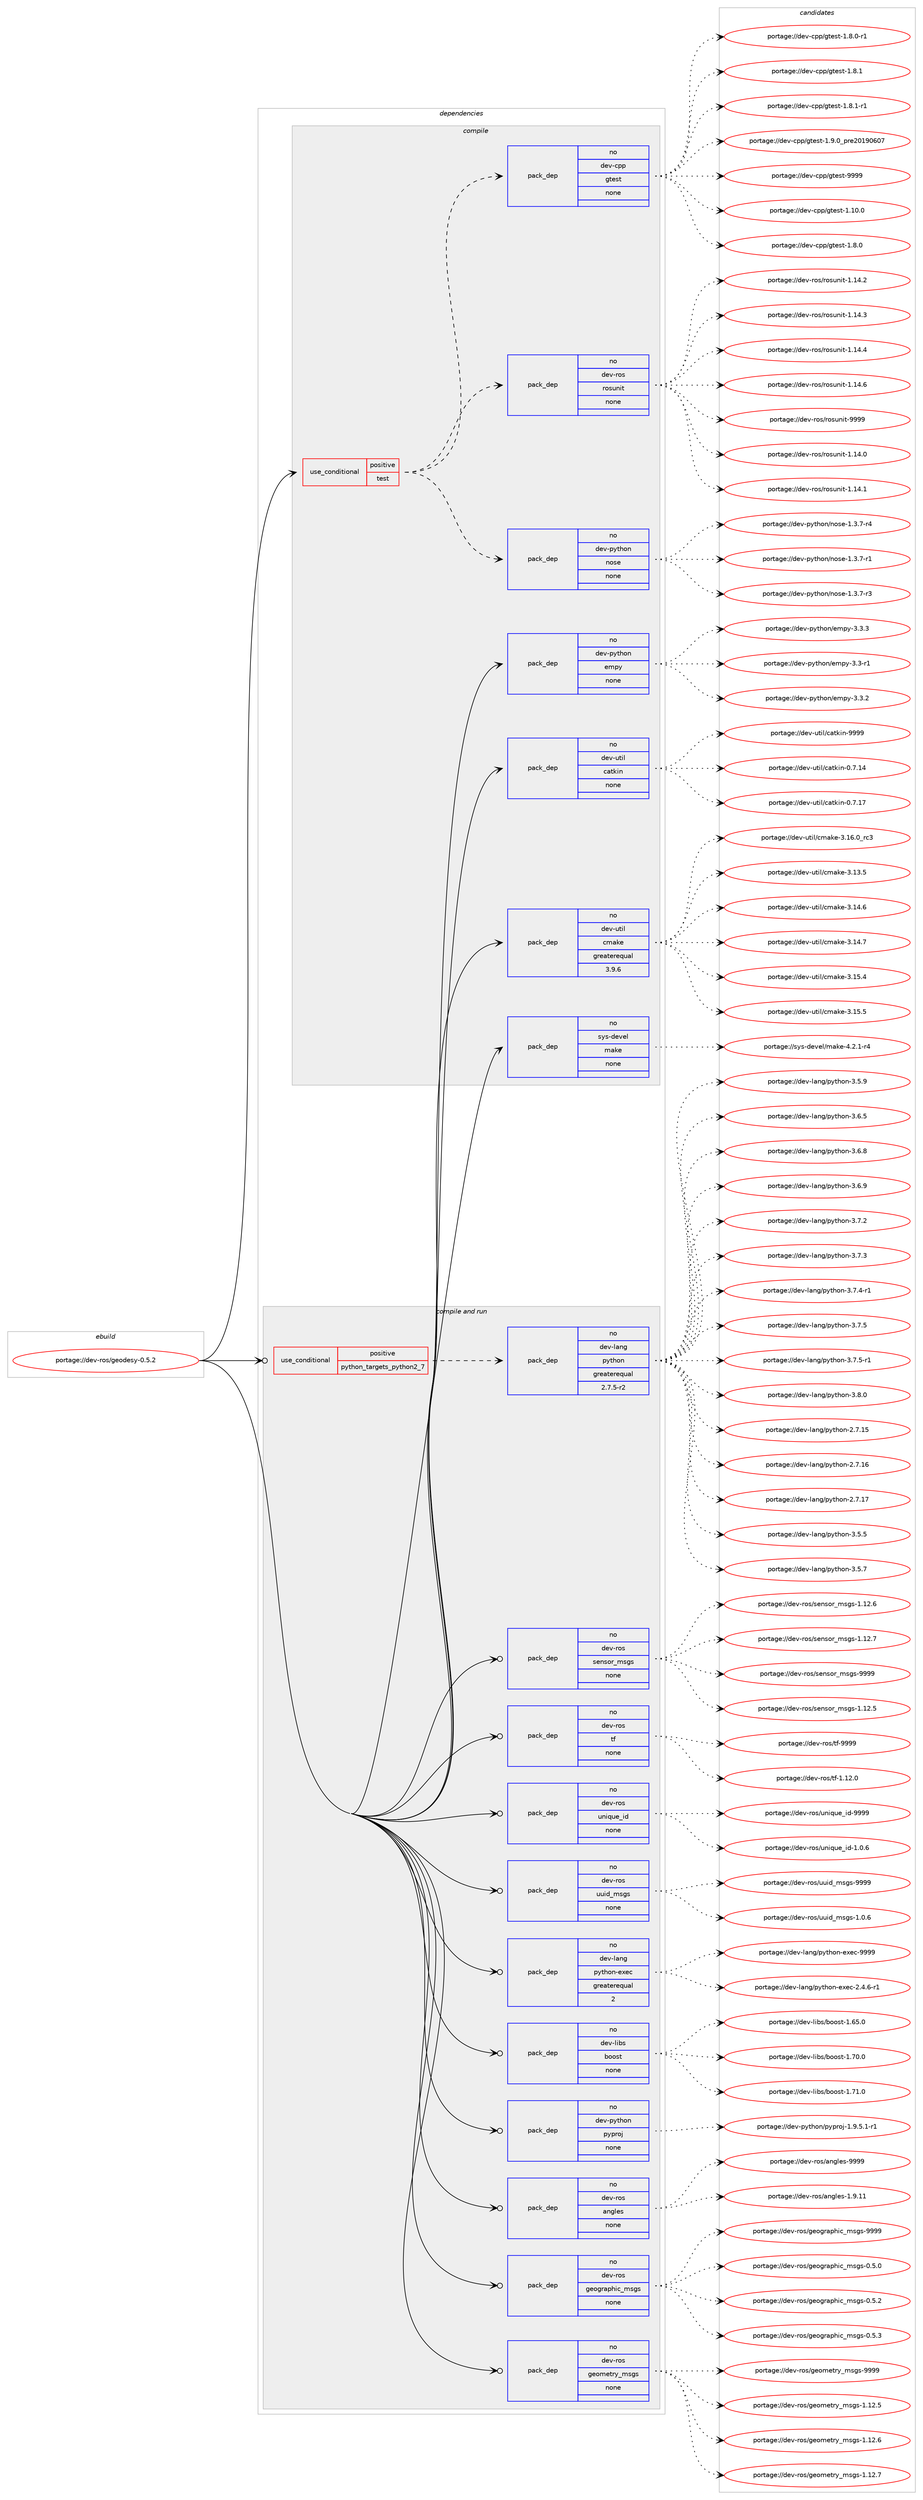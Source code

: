 digraph prolog {

# *************
# Graph options
# *************

newrank=true;
concentrate=true;
compound=true;
graph [rankdir=LR,fontname=Helvetica,fontsize=10,ranksep=1.5];#, ranksep=2.5, nodesep=0.2];
edge  [arrowhead=vee];
node  [fontname=Helvetica,fontsize=10];

# **********
# The ebuild
# **********

subgraph cluster_leftcol {
color=gray;
rank=same;
label=<<i>ebuild</i>>;
id [label="portage://dev-ros/geodesy-0.5.2", color=red, width=4, href="../dev-ros/geodesy-0.5.2.svg"];
}

# ****************
# The dependencies
# ****************

subgraph cluster_midcol {
color=gray;
label=<<i>dependencies</i>>;
subgraph cluster_compile {
fillcolor="#eeeeee";
style=filled;
label=<<i>compile</i>>;
subgraph cond42664 {
dependency187932 [label=<<TABLE BORDER="0" CELLBORDER="1" CELLSPACING="0" CELLPADDING="4"><TR><TD ROWSPAN="3" CELLPADDING="10">use_conditional</TD></TR><TR><TD>positive</TD></TR><TR><TD>test</TD></TR></TABLE>>, shape=none, color=red];
subgraph pack141840 {
dependency187933 [label=<<TABLE BORDER="0" CELLBORDER="1" CELLSPACING="0" CELLPADDING="4" WIDTH="220"><TR><TD ROWSPAN="6" CELLPADDING="30">pack_dep</TD></TR><TR><TD WIDTH="110">no</TD></TR><TR><TD>dev-ros</TD></TR><TR><TD>rosunit</TD></TR><TR><TD>none</TD></TR><TR><TD></TD></TR></TABLE>>, shape=none, color=blue];
}
dependency187932:e -> dependency187933:w [weight=20,style="dashed",arrowhead="vee"];
subgraph pack141841 {
dependency187934 [label=<<TABLE BORDER="0" CELLBORDER="1" CELLSPACING="0" CELLPADDING="4" WIDTH="220"><TR><TD ROWSPAN="6" CELLPADDING="30">pack_dep</TD></TR><TR><TD WIDTH="110">no</TD></TR><TR><TD>dev-cpp</TD></TR><TR><TD>gtest</TD></TR><TR><TD>none</TD></TR><TR><TD></TD></TR></TABLE>>, shape=none, color=blue];
}
dependency187932:e -> dependency187934:w [weight=20,style="dashed",arrowhead="vee"];
subgraph pack141842 {
dependency187935 [label=<<TABLE BORDER="0" CELLBORDER="1" CELLSPACING="0" CELLPADDING="4" WIDTH="220"><TR><TD ROWSPAN="6" CELLPADDING="30">pack_dep</TD></TR><TR><TD WIDTH="110">no</TD></TR><TR><TD>dev-python</TD></TR><TR><TD>nose</TD></TR><TR><TD>none</TD></TR><TR><TD></TD></TR></TABLE>>, shape=none, color=blue];
}
dependency187932:e -> dependency187935:w [weight=20,style="dashed",arrowhead="vee"];
}
id:e -> dependency187932:w [weight=20,style="solid",arrowhead="vee"];
subgraph pack141843 {
dependency187936 [label=<<TABLE BORDER="0" CELLBORDER="1" CELLSPACING="0" CELLPADDING="4" WIDTH="220"><TR><TD ROWSPAN="6" CELLPADDING="30">pack_dep</TD></TR><TR><TD WIDTH="110">no</TD></TR><TR><TD>dev-python</TD></TR><TR><TD>empy</TD></TR><TR><TD>none</TD></TR><TR><TD></TD></TR></TABLE>>, shape=none, color=blue];
}
id:e -> dependency187936:w [weight=20,style="solid",arrowhead="vee"];
subgraph pack141844 {
dependency187937 [label=<<TABLE BORDER="0" CELLBORDER="1" CELLSPACING="0" CELLPADDING="4" WIDTH="220"><TR><TD ROWSPAN="6" CELLPADDING="30">pack_dep</TD></TR><TR><TD WIDTH="110">no</TD></TR><TR><TD>dev-util</TD></TR><TR><TD>catkin</TD></TR><TR><TD>none</TD></TR><TR><TD></TD></TR></TABLE>>, shape=none, color=blue];
}
id:e -> dependency187937:w [weight=20,style="solid",arrowhead="vee"];
subgraph pack141845 {
dependency187938 [label=<<TABLE BORDER="0" CELLBORDER="1" CELLSPACING="0" CELLPADDING="4" WIDTH="220"><TR><TD ROWSPAN="6" CELLPADDING="30">pack_dep</TD></TR><TR><TD WIDTH="110">no</TD></TR><TR><TD>dev-util</TD></TR><TR><TD>cmake</TD></TR><TR><TD>greaterequal</TD></TR><TR><TD>3.9.6</TD></TR></TABLE>>, shape=none, color=blue];
}
id:e -> dependency187938:w [weight=20,style="solid",arrowhead="vee"];
subgraph pack141846 {
dependency187939 [label=<<TABLE BORDER="0" CELLBORDER="1" CELLSPACING="0" CELLPADDING="4" WIDTH="220"><TR><TD ROWSPAN="6" CELLPADDING="30">pack_dep</TD></TR><TR><TD WIDTH="110">no</TD></TR><TR><TD>sys-devel</TD></TR><TR><TD>make</TD></TR><TR><TD>none</TD></TR><TR><TD></TD></TR></TABLE>>, shape=none, color=blue];
}
id:e -> dependency187939:w [weight=20,style="solid",arrowhead="vee"];
}
subgraph cluster_compileandrun {
fillcolor="#eeeeee";
style=filled;
label=<<i>compile and run</i>>;
subgraph cond42665 {
dependency187940 [label=<<TABLE BORDER="0" CELLBORDER="1" CELLSPACING="0" CELLPADDING="4"><TR><TD ROWSPAN="3" CELLPADDING="10">use_conditional</TD></TR><TR><TD>positive</TD></TR><TR><TD>python_targets_python2_7</TD></TR></TABLE>>, shape=none, color=red];
subgraph pack141847 {
dependency187941 [label=<<TABLE BORDER="0" CELLBORDER="1" CELLSPACING="0" CELLPADDING="4" WIDTH="220"><TR><TD ROWSPAN="6" CELLPADDING="30">pack_dep</TD></TR><TR><TD WIDTH="110">no</TD></TR><TR><TD>dev-lang</TD></TR><TR><TD>python</TD></TR><TR><TD>greaterequal</TD></TR><TR><TD>2.7.5-r2</TD></TR></TABLE>>, shape=none, color=blue];
}
dependency187940:e -> dependency187941:w [weight=20,style="dashed",arrowhead="vee"];
}
id:e -> dependency187940:w [weight=20,style="solid",arrowhead="odotvee"];
subgraph pack141848 {
dependency187942 [label=<<TABLE BORDER="0" CELLBORDER="1" CELLSPACING="0" CELLPADDING="4" WIDTH="220"><TR><TD ROWSPAN="6" CELLPADDING="30">pack_dep</TD></TR><TR><TD WIDTH="110">no</TD></TR><TR><TD>dev-lang</TD></TR><TR><TD>python-exec</TD></TR><TR><TD>greaterequal</TD></TR><TR><TD>2</TD></TR></TABLE>>, shape=none, color=blue];
}
id:e -> dependency187942:w [weight=20,style="solid",arrowhead="odotvee"];
subgraph pack141849 {
dependency187943 [label=<<TABLE BORDER="0" CELLBORDER="1" CELLSPACING="0" CELLPADDING="4" WIDTH="220"><TR><TD ROWSPAN="6" CELLPADDING="30">pack_dep</TD></TR><TR><TD WIDTH="110">no</TD></TR><TR><TD>dev-libs</TD></TR><TR><TD>boost</TD></TR><TR><TD>none</TD></TR><TR><TD></TD></TR></TABLE>>, shape=none, color=blue];
}
id:e -> dependency187943:w [weight=20,style="solid",arrowhead="odotvee"];
subgraph pack141850 {
dependency187944 [label=<<TABLE BORDER="0" CELLBORDER="1" CELLSPACING="0" CELLPADDING="4" WIDTH="220"><TR><TD ROWSPAN="6" CELLPADDING="30">pack_dep</TD></TR><TR><TD WIDTH="110">no</TD></TR><TR><TD>dev-python</TD></TR><TR><TD>pyproj</TD></TR><TR><TD>none</TD></TR><TR><TD></TD></TR></TABLE>>, shape=none, color=blue];
}
id:e -> dependency187944:w [weight=20,style="solid",arrowhead="odotvee"];
subgraph pack141851 {
dependency187945 [label=<<TABLE BORDER="0" CELLBORDER="1" CELLSPACING="0" CELLPADDING="4" WIDTH="220"><TR><TD ROWSPAN="6" CELLPADDING="30">pack_dep</TD></TR><TR><TD WIDTH="110">no</TD></TR><TR><TD>dev-ros</TD></TR><TR><TD>angles</TD></TR><TR><TD>none</TD></TR><TR><TD></TD></TR></TABLE>>, shape=none, color=blue];
}
id:e -> dependency187945:w [weight=20,style="solid",arrowhead="odotvee"];
subgraph pack141852 {
dependency187946 [label=<<TABLE BORDER="0" CELLBORDER="1" CELLSPACING="0" CELLPADDING="4" WIDTH="220"><TR><TD ROWSPAN="6" CELLPADDING="30">pack_dep</TD></TR><TR><TD WIDTH="110">no</TD></TR><TR><TD>dev-ros</TD></TR><TR><TD>geographic_msgs</TD></TR><TR><TD>none</TD></TR><TR><TD></TD></TR></TABLE>>, shape=none, color=blue];
}
id:e -> dependency187946:w [weight=20,style="solid",arrowhead="odotvee"];
subgraph pack141853 {
dependency187947 [label=<<TABLE BORDER="0" CELLBORDER="1" CELLSPACING="0" CELLPADDING="4" WIDTH="220"><TR><TD ROWSPAN="6" CELLPADDING="30">pack_dep</TD></TR><TR><TD WIDTH="110">no</TD></TR><TR><TD>dev-ros</TD></TR><TR><TD>geometry_msgs</TD></TR><TR><TD>none</TD></TR><TR><TD></TD></TR></TABLE>>, shape=none, color=blue];
}
id:e -> dependency187947:w [weight=20,style="solid",arrowhead="odotvee"];
subgraph pack141854 {
dependency187948 [label=<<TABLE BORDER="0" CELLBORDER="1" CELLSPACING="0" CELLPADDING="4" WIDTH="220"><TR><TD ROWSPAN="6" CELLPADDING="30">pack_dep</TD></TR><TR><TD WIDTH="110">no</TD></TR><TR><TD>dev-ros</TD></TR><TR><TD>sensor_msgs</TD></TR><TR><TD>none</TD></TR><TR><TD></TD></TR></TABLE>>, shape=none, color=blue];
}
id:e -> dependency187948:w [weight=20,style="solid",arrowhead="odotvee"];
subgraph pack141855 {
dependency187949 [label=<<TABLE BORDER="0" CELLBORDER="1" CELLSPACING="0" CELLPADDING="4" WIDTH="220"><TR><TD ROWSPAN="6" CELLPADDING="30">pack_dep</TD></TR><TR><TD WIDTH="110">no</TD></TR><TR><TD>dev-ros</TD></TR><TR><TD>tf</TD></TR><TR><TD>none</TD></TR><TR><TD></TD></TR></TABLE>>, shape=none, color=blue];
}
id:e -> dependency187949:w [weight=20,style="solid",arrowhead="odotvee"];
subgraph pack141856 {
dependency187950 [label=<<TABLE BORDER="0" CELLBORDER="1" CELLSPACING="0" CELLPADDING="4" WIDTH="220"><TR><TD ROWSPAN="6" CELLPADDING="30">pack_dep</TD></TR><TR><TD WIDTH="110">no</TD></TR><TR><TD>dev-ros</TD></TR><TR><TD>unique_id</TD></TR><TR><TD>none</TD></TR><TR><TD></TD></TR></TABLE>>, shape=none, color=blue];
}
id:e -> dependency187950:w [weight=20,style="solid",arrowhead="odotvee"];
subgraph pack141857 {
dependency187951 [label=<<TABLE BORDER="0" CELLBORDER="1" CELLSPACING="0" CELLPADDING="4" WIDTH="220"><TR><TD ROWSPAN="6" CELLPADDING="30">pack_dep</TD></TR><TR><TD WIDTH="110">no</TD></TR><TR><TD>dev-ros</TD></TR><TR><TD>uuid_msgs</TD></TR><TR><TD>none</TD></TR><TR><TD></TD></TR></TABLE>>, shape=none, color=blue];
}
id:e -> dependency187951:w [weight=20,style="solid",arrowhead="odotvee"];
}
subgraph cluster_run {
fillcolor="#eeeeee";
style=filled;
label=<<i>run</i>>;
}
}

# **************
# The candidates
# **************

subgraph cluster_choices {
rank=same;
color=gray;
label=<<i>candidates</i>>;

subgraph choice141840 {
color=black;
nodesep=1;
choiceportage100101118451141111154711411111511711010511645494649524648 [label="portage://dev-ros/rosunit-1.14.0", color=red, width=4,href="../dev-ros/rosunit-1.14.0.svg"];
choiceportage100101118451141111154711411111511711010511645494649524649 [label="portage://dev-ros/rosunit-1.14.1", color=red, width=4,href="../dev-ros/rosunit-1.14.1.svg"];
choiceportage100101118451141111154711411111511711010511645494649524650 [label="portage://dev-ros/rosunit-1.14.2", color=red, width=4,href="../dev-ros/rosunit-1.14.2.svg"];
choiceportage100101118451141111154711411111511711010511645494649524651 [label="portage://dev-ros/rosunit-1.14.3", color=red, width=4,href="../dev-ros/rosunit-1.14.3.svg"];
choiceportage100101118451141111154711411111511711010511645494649524652 [label="portage://dev-ros/rosunit-1.14.4", color=red, width=4,href="../dev-ros/rosunit-1.14.4.svg"];
choiceportage100101118451141111154711411111511711010511645494649524654 [label="portage://dev-ros/rosunit-1.14.6", color=red, width=4,href="../dev-ros/rosunit-1.14.6.svg"];
choiceportage10010111845114111115471141111151171101051164557575757 [label="portage://dev-ros/rosunit-9999", color=red, width=4,href="../dev-ros/rosunit-9999.svg"];
dependency187933:e -> choiceportage100101118451141111154711411111511711010511645494649524648:w [style=dotted,weight="100"];
dependency187933:e -> choiceportage100101118451141111154711411111511711010511645494649524649:w [style=dotted,weight="100"];
dependency187933:e -> choiceportage100101118451141111154711411111511711010511645494649524650:w [style=dotted,weight="100"];
dependency187933:e -> choiceportage100101118451141111154711411111511711010511645494649524651:w [style=dotted,weight="100"];
dependency187933:e -> choiceportage100101118451141111154711411111511711010511645494649524652:w [style=dotted,weight="100"];
dependency187933:e -> choiceportage100101118451141111154711411111511711010511645494649524654:w [style=dotted,weight="100"];
dependency187933:e -> choiceportage10010111845114111115471141111151171101051164557575757:w [style=dotted,weight="100"];
}
subgraph choice141841 {
color=black;
nodesep=1;
choiceportage10010111845991121124710311610111511645494649484648 [label="portage://dev-cpp/gtest-1.10.0", color=red, width=4,href="../dev-cpp/gtest-1.10.0.svg"];
choiceportage100101118459911211247103116101115116454946564648 [label="portage://dev-cpp/gtest-1.8.0", color=red, width=4,href="../dev-cpp/gtest-1.8.0.svg"];
choiceportage1001011184599112112471031161011151164549465646484511449 [label="portage://dev-cpp/gtest-1.8.0-r1", color=red, width=4,href="../dev-cpp/gtest-1.8.0-r1.svg"];
choiceportage100101118459911211247103116101115116454946564649 [label="portage://dev-cpp/gtest-1.8.1", color=red, width=4,href="../dev-cpp/gtest-1.8.1.svg"];
choiceportage1001011184599112112471031161011151164549465646494511449 [label="portage://dev-cpp/gtest-1.8.1-r1", color=red, width=4,href="../dev-cpp/gtest-1.8.1-r1.svg"];
choiceportage100101118459911211247103116101115116454946574648951121141015048495748544855 [label="portage://dev-cpp/gtest-1.9.0_pre20190607", color=red, width=4,href="../dev-cpp/gtest-1.9.0_pre20190607.svg"];
choiceportage1001011184599112112471031161011151164557575757 [label="portage://dev-cpp/gtest-9999", color=red, width=4,href="../dev-cpp/gtest-9999.svg"];
dependency187934:e -> choiceportage10010111845991121124710311610111511645494649484648:w [style=dotted,weight="100"];
dependency187934:e -> choiceportage100101118459911211247103116101115116454946564648:w [style=dotted,weight="100"];
dependency187934:e -> choiceportage1001011184599112112471031161011151164549465646484511449:w [style=dotted,weight="100"];
dependency187934:e -> choiceportage100101118459911211247103116101115116454946564649:w [style=dotted,weight="100"];
dependency187934:e -> choiceportage1001011184599112112471031161011151164549465646494511449:w [style=dotted,weight="100"];
dependency187934:e -> choiceportage100101118459911211247103116101115116454946574648951121141015048495748544855:w [style=dotted,weight="100"];
dependency187934:e -> choiceportage1001011184599112112471031161011151164557575757:w [style=dotted,weight="100"];
}
subgraph choice141842 {
color=black;
nodesep=1;
choiceportage10010111845112121116104111110471101111151014549465146554511449 [label="portage://dev-python/nose-1.3.7-r1", color=red, width=4,href="../dev-python/nose-1.3.7-r1.svg"];
choiceportage10010111845112121116104111110471101111151014549465146554511451 [label="portage://dev-python/nose-1.3.7-r3", color=red, width=4,href="../dev-python/nose-1.3.7-r3.svg"];
choiceportage10010111845112121116104111110471101111151014549465146554511452 [label="portage://dev-python/nose-1.3.7-r4", color=red, width=4,href="../dev-python/nose-1.3.7-r4.svg"];
dependency187935:e -> choiceportage10010111845112121116104111110471101111151014549465146554511449:w [style=dotted,weight="100"];
dependency187935:e -> choiceportage10010111845112121116104111110471101111151014549465146554511451:w [style=dotted,weight="100"];
dependency187935:e -> choiceportage10010111845112121116104111110471101111151014549465146554511452:w [style=dotted,weight="100"];
}
subgraph choice141843 {
color=black;
nodesep=1;
choiceportage1001011184511212111610411111047101109112121455146514511449 [label="portage://dev-python/empy-3.3-r1", color=red, width=4,href="../dev-python/empy-3.3-r1.svg"];
choiceportage1001011184511212111610411111047101109112121455146514650 [label="portage://dev-python/empy-3.3.2", color=red, width=4,href="../dev-python/empy-3.3.2.svg"];
choiceportage1001011184511212111610411111047101109112121455146514651 [label="portage://dev-python/empy-3.3.3", color=red, width=4,href="../dev-python/empy-3.3.3.svg"];
dependency187936:e -> choiceportage1001011184511212111610411111047101109112121455146514511449:w [style=dotted,weight="100"];
dependency187936:e -> choiceportage1001011184511212111610411111047101109112121455146514650:w [style=dotted,weight="100"];
dependency187936:e -> choiceportage1001011184511212111610411111047101109112121455146514651:w [style=dotted,weight="100"];
}
subgraph choice141844 {
color=black;
nodesep=1;
choiceportage1001011184511711610510847999711610710511045484655464952 [label="portage://dev-util/catkin-0.7.14", color=red, width=4,href="../dev-util/catkin-0.7.14.svg"];
choiceportage1001011184511711610510847999711610710511045484655464955 [label="portage://dev-util/catkin-0.7.17", color=red, width=4,href="../dev-util/catkin-0.7.17.svg"];
choiceportage100101118451171161051084799971161071051104557575757 [label="portage://dev-util/catkin-9999", color=red, width=4,href="../dev-util/catkin-9999.svg"];
dependency187937:e -> choiceportage1001011184511711610510847999711610710511045484655464952:w [style=dotted,weight="100"];
dependency187937:e -> choiceportage1001011184511711610510847999711610710511045484655464955:w [style=dotted,weight="100"];
dependency187937:e -> choiceportage100101118451171161051084799971161071051104557575757:w [style=dotted,weight="100"];
}
subgraph choice141845 {
color=black;
nodesep=1;
choiceportage1001011184511711610510847991099710710145514649514653 [label="portage://dev-util/cmake-3.13.5", color=red, width=4,href="../dev-util/cmake-3.13.5.svg"];
choiceportage1001011184511711610510847991099710710145514649524654 [label="portage://dev-util/cmake-3.14.6", color=red, width=4,href="../dev-util/cmake-3.14.6.svg"];
choiceportage1001011184511711610510847991099710710145514649524655 [label="portage://dev-util/cmake-3.14.7", color=red, width=4,href="../dev-util/cmake-3.14.7.svg"];
choiceportage1001011184511711610510847991099710710145514649534652 [label="portage://dev-util/cmake-3.15.4", color=red, width=4,href="../dev-util/cmake-3.15.4.svg"];
choiceportage1001011184511711610510847991099710710145514649534653 [label="portage://dev-util/cmake-3.15.5", color=red, width=4,href="../dev-util/cmake-3.15.5.svg"];
choiceportage1001011184511711610510847991099710710145514649544648951149951 [label="portage://dev-util/cmake-3.16.0_rc3", color=red, width=4,href="../dev-util/cmake-3.16.0_rc3.svg"];
dependency187938:e -> choiceportage1001011184511711610510847991099710710145514649514653:w [style=dotted,weight="100"];
dependency187938:e -> choiceportage1001011184511711610510847991099710710145514649524654:w [style=dotted,weight="100"];
dependency187938:e -> choiceportage1001011184511711610510847991099710710145514649524655:w [style=dotted,weight="100"];
dependency187938:e -> choiceportage1001011184511711610510847991099710710145514649534652:w [style=dotted,weight="100"];
dependency187938:e -> choiceportage1001011184511711610510847991099710710145514649534653:w [style=dotted,weight="100"];
dependency187938:e -> choiceportage1001011184511711610510847991099710710145514649544648951149951:w [style=dotted,weight="100"];
}
subgraph choice141846 {
color=black;
nodesep=1;
choiceportage1151211154510010111810110847109971071014552465046494511452 [label="portage://sys-devel/make-4.2.1-r4", color=red, width=4,href="../sys-devel/make-4.2.1-r4.svg"];
dependency187939:e -> choiceportage1151211154510010111810110847109971071014552465046494511452:w [style=dotted,weight="100"];
}
subgraph choice141847 {
color=black;
nodesep=1;
choiceportage10010111845108971101034711212111610411111045504655464953 [label="portage://dev-lang/python-2.7.15", color=red, width=4,href="../dev-lang/python-2.7.15.svg"];
choiceportage10010111845108971101034711212111610411111045504655464954 [label="portage://dev-lang/python-2.7.16", color=red, width=4,href="../dev-lang/python-2.7.16.svg"];
choiceportage10010111845108971101034711212111610411111045504655464955 [label="portage://dev-lang/python-2.7.17", color=red, width=4,href="../dev-lang/python-2.7.17.svg"];
choiceportage100101118451089711010347112121116104111110455146534653 [label="portage://dev-lang/python-3.5.5", color=red, width=4,href="../dev-lang/python-3.5.5.svg"];
choiceportage100101118451089711010347112121116104111110455146534655 [label="portage://dev-lang/python-3.5.7", color=red, width=4,href="../dev-lang/python-3.5.7.svg"];
choiceportage100101118451089711010347112121116104111110455146534657 [label="portage://dev-lang/python-3.5.9", color=red, width=4,href="../dev-lang/python-3.5.9.svg"];
choiceportage100101118451089711010347112121116104111110455146544653 [label="portage://dev-lang/python-3.6.5", color=red, width=4,href="../dev-lang/python-3.6.5.svg"];
choiceportage100101118451089711010347112121116104111110455146544656 [label="portage://dev-lang/python-3.6.8", color=red, width=4,href="../dev-lang/python-3.6.8.svg"];
choiceportage100101118451089711010347112121116104111110455146544657 [label="portage://dev-lang/python-3.6.9", color=red, width=4,href="../dev-lang/python-3.6.9.svg"];
choiceportage100101118451089711010347112121116104111110455146554650 [label="portage://dev-lang/python-3.7.2", color=red, width=4,href="../dev-lang/python-3.7.2.svg"];
choiceportage100101118451089711010347112121116104111110455146554651 [label="portage://dev-lang/python-3.7.3", color=red, width=4,href="../dev-lang/python-3.7.3.svg"];
choiceportage1001011184510897110103471121211161041111104551465546524511449 [label="portage://dev-lang/python-3.7.4-r1", color=red, width=4,href="../dev-lang/python-3.7.4-r1.svg"];
choiceportage100101118451089711010347112121116104111110455146554653 [label="portage://dev-lang/python-3.7.5", color=red, width=4,href="../dev-lang/python-3.7.5.svg"];
choiceportage1001011184510897110103471121211161041111104551465546534511449 [label="portage://dev-lang/python-3.7.5-r1", color=red, width=4,href="../dev-lang/python-3.7.5-r1.svg"];
choiceportage100101118451089711010347112121116104111110455146564648 [label="portage://dev-lang/python-3.8.0", color=red, width=4,href="../dev-lang/python-3.8.0.svg"];
dependency187941:e -> choiceportage10010111845108971101034711212111610411111045504655464953:w [style=dotted,weight="100"];
dependency187941:e -> choiceportage10010111845108971101034711212111610411111045504655464954:w [style=dotted,weight="100"];
dependency187941:e -> choiceportage10010111845108971101034711212111610411111045504655464955:w [style=dotted,weight="100"];
dependency187941:e -> choiceportage100101118451089711010347112121116104111110455146534653:w [style=dotted,weight="100"];
dependency187941:e -> choiceportage100101118451089711010347112121116104111110455146534655:w [style=dotted,weight="100"];
dependency187941:e -> choiceportage100101118451089711010347112121116104111110455146534657:w [style=dotted,weight="100"];
dependency187941:e -> choiceportage100101118451089711010347112121116104111110455146544653:w [style=dotted,weight="100"];
dependency187941:e -> choiceportage100101118451089711010347112121116104111110455146544656:w [style=dotted,weight="100"];
dependency187941:e -> choiceportage100101118451089711010347112121116104111110455146544657:w [style=dotted,weight="100"];
dependency187941:e -> choiceportage100101118451089711010347112121116104111110455146554650:w [style=dotted,weight="100"];
dependency187941:e -> choiceportage100101118451089711010347112121116104111110455146554651:w [style=dotted,weight="100"];
dependency187941:e -> choiceportage1001011184510897110103471121211161041111104551465546524511449:w [style=dotted,weight="100"];
dependency187941:e -> choiceportage100101118451089711010347112121116104111110455146554653:w [style=dotted,weight="100"];
dependency187941:e -> choiceportage1001011184510897110103471121211161041111104551465546534511449:w [style=dotted,weight="100"];
dependency187941:e -> choiceportage100101118451089711010347112121116104111110455146564648:w [style=dotted,weight="100"];
}
subgraph choice141848 {
color=black;
nodesep=1;
choiceportage10010111845108971101034711212111610411111045101120101994550465246544511449 [label="portage://dev-lang/python-exec-2.4.6-r1", color=red, width=4,href="../dev-lang/python-exec-2.4.6-r1.svg"];
choiceportage10010111845108971101034711212111610411111045101120101994557575757 [label="portage://dev-lang/python-exec-9999", color=red, width=4,href="../dev-lang/python-exec-9999.svg"];
dependency187942:e -> choiceportage10010111845108971101034711212111610411111045101120101994550465246544511449:w [style=dotted,weight="100"];
dependency187942:e -> choiceportage10010111845108971101034711212111610411111045101120101994557575757:w [style=dotted,weight="100"];
}
subgraph choice141849 {
color=black;
nodesep=1;
choiceportage1001011184510810598115479811111111511645494654534648 [label="portage://dev-libs/boost-1.65.0", color=red, width=4,href="../dev-libs/boost-1.65.0.svg"];
choiceportage1001011184510810598115479811111111511645494655484648 [label="portage://dev-libs/boost-1.70.0", color=red, width=4,href="../dev-libs/boost-1.70.0.svg"];
choiceportage1001011184510810598115479811111111511645494655494648 [label="portage://dev-libs/boost-1.71.0", color=red, width=4,href="../dev-libs/boost-1.71.0.svg"];
dependency187943:e -> choiceportage1001011184510810598115479811111111511645494654534648:w [style=dotted,weight="100"];
dependency187943:e -> choiceportage1001011184510810598115479811111111511645494655484648:w [style=dotted,weight="100"];
dependency187943:e -> choiceportage1001011184510810598115479811111111511645494655494648:w [style=dotted,weight="100"];
}
subgraph choice141850 {
color=black;
nodesep=1;
choiceportage100101118451121211161041111104711212111211411110645494657465346494511449 [label="portage://dev-python/pyproj-1.9.5.1-r1", color=red, width=4,href="../dev-python/pyproj-1.9.5.1-r1.svg"];
dependency187944:e -> choiceportage100101118451121211161041111104711212111211411110645494657465346494511449:w [style=dotted,weight="100"];
}
subgraph choice141851 {
color=black;
nodesep=1;
choiceportage10010111845114111115479711010310810111545494657464949 [label="portage://dev-ros/angles-1.9.11", color=red, width=4,href="../dev-ros/angles-1.9.11.svg"];
choiceportage1001011184511411111547971101031081011154557575757 [label="portage://dev-ros/angles-9999", color=red, width=4,href="../dev-ros/angles-9999.svg"];
dependency187945:e -> choiceportage10010111845114111115479711010310810111545494657464949:w [style=dotted,weight="100"];
dependency187945:e -> choiceportage1001011184511411111547971101031081011154557575757:w [style=dotted,weight="100"];
}
subgraph choice141852 {
color=black;
nodesep=1;
choiceportage1001011184511411111547103101111103114971121041059995109115103115454846534648 [label="portage://dev-ros/geographic_msgs-0.5.0", color=red, width=4,href="../dev-ros/geographic_msgs-0.5.0.svg"];
choiceportage1001011184511411111547103101111103114971121041059995109115103115454846534650 [label="portage://dev-ros/geographic_msgs-0.5.2", color=red, width=4,href="../dev-ros/geographic_msgs-0.5.2.svg"];
choiceportage1001011184511411111547103101111103114971121041059995109115103115454846534651 [label="portage://dev-ros/geographic_msgs-0.5.3", color=red, width=4,href="../dev-ros/geographic_msgs-0.5.3.svg"];
choiceportage10010111845114111115471031011111031149711210410599951091151031154557575757 [label="portage://dev-ros/geographic_msgs-9999", color=red, width=4,href="../dev-ros/geographic_msgs-9999.svg"];
dependency187946:e -> choiceportage1001011184511411111547103101111103114971121041059995109115103115454846534648:w [style=dotted,weight="100"];
dependency187946:e -> choiceportage1001011184511411111547103101111103114971121041059995109115103115454846534650:w [style=dotted,weight="100"];
dependency187946:e -> choiceportage1001011184511411111547103101111103114971121041059995109115103115454846534651:w [style=dotted,weight="100"];
dependency187946:e -> choiceportage10010111845114111115471031011111031149711210410599951091151031154557575757:w [style=dotted,weight="100"];
}
subgraph choice141853 {
color=black;
nodesep=1;
choiceportage10010111845114111115471031011111091011161141219510911510311545494649504653 [label="portage://dev-ros/geometry_msgs-1.12.5", color=red, width=4,href="../dev-ros/geometry_msgs-1.12.5.svg"];
choiceportage10010111845114111115471031011111091011161141219510911510311545494649504654 [label="portage://dev-ros/geometry_msgs-1.12.6", color=red, width=4,href="../dev-ros/geometry_msgs-1.12.6.svg"];
choiceportage10010111845114111115471031011111091011161141219510911510311545494649504655 [label="portage://dev-ros/geometry_msgs-1.12.7", color=red, width=4,href="../dev-ros/geometry_msgs-1.12.7.svg"];
choiceportage1001011184511411111547103101111109101116114121951091151031154557575757 [label="portage://dev-ros/geometry_msgs-9999", color=red, width=4,href="../dev-ros/geometry_msgs-9999.svg"];
dependency187947:e -> choiceportage10010111845114111115471031011111091011161141219510911510311545494649504653:w [style=dotted,weight="100"];
dependency187947:e -> choiceportage10010111845114111115471031011111091011161141219510911510311545494649504654:w [style=dotted,weight="100"];
dependency187947:e -> choiceportage10010111845114111115471031011111091011161141219510911510311545494649504655:w [style=dotted,weight="100"];
dependency187947:e -> choiceportage1001011184511411111547103101111109101116114121951091151031154557575757:w [style=dotted,weight="100"];
}
subgraph choice141854 {
color=black;
nodesep=1;
choiceportage10010111845114111115471151011101151111149510911510311545494649504653 [label="portage://dev-ros/sensor_msgs-1.12.5", color=red, width=4,href="../dev-ros/sensor_msgs-1.12.5.svg"];
choiceportage10010111845114111115471151011101151111149510911510311545494649504654 [label="portage://dev-ros/sensor_msgs-1.12.6", color=red, width=4,href="../dev-ros/sensor_msgs-1.12.6.svg"];
choiceportage10010111845114111115471151011101151111149510911510311545494649504655 [label="portage://dev-ros/sensor_msgs-1.12.7", color=red, width=4,href="../dev-ros/sensor_msgs-1.12.7.svg"];
choiceportage1001011184511411111547115101110115111114951091151031154557575757 [label="portage://dev-ros/sensor_msgs-9999", color=red, width=4,href="../dev-ros/sensor_msgs-9999.svg"];
dependency187948:e -> choiceportage10010111845114111115471151011101151111149510911510311545494649504653:w [style=dotted,weight="100"];
dependency187948:e -> choiceportage10010111845114111115471151011101151111149510911510311545494649504654:w [style=dotted,weight="100"];
dependency187948:e -> choiceportage10010111845114111115471151011101151111149510911510311545494649504655:w [style=dotted,weight="100"];
dependency187948:e -> choiceportage1001011184511411111547115101110115111114951091151031154557575757:w [style=dotted,weight="100"];
}
subgraph choice141855 {
color=black;
nodesep=1;
choiceportage100101118451141111154711610245494649504648 [label="portage://dev-ros/tf-1.12.0", color=red, width=4,href="../dev-ros/tf-1.12.0.svg"];
choiceportage10010111845114111115471161024557575757 [label="portage://dev-ros/tf-9999", color=red, width=4,href="../dev-ros/tf-9999.svg"];
dependency187949:e -> choiceportage100101118451141111154711610245494649504648:w [style=dotted,weight="100"];
dependency187949:e -> choiceportage10010111845114111115471161024557575757:w [style=dotted,weight="100"];
}
subgraph choice141856 {
color=black;
nodesep=1;
choiceportage100101118451141111154711711010511311710195105100454946484654 [label="portage://dev-ros/unique_id-1.0.6", color=red, width=4,href="../dev-ros/unique_id-1.0.6.svg"];
choiceportage1001011184511411111547117110105113117101951051004557575757 [label="portage://dev-ros/unique_id-9999", color=red, width=4,href="../dev-ros/unique_id-9999.svg"];
dependency187950:e -> choiceportage100101118451141111154711711010511311710195105100454946484654:w [style=dotted,weight="100"];
dependency187950:e -> choiceportage1001011184511411111547117110105113117101951051004557575757:w [style=dotted,weight="100"];
}
subgraph choice141857 {
color=black;
nodesep=1;
choiceportage100101118451141111154711711710510095109115103115454946484654 [label="portage://dev-ros/uuid_msgs-1.0.6", color=red, width=4,href="../dev-ros/uuid_msgs-1.0.6.svg"];
choiceportage1001011184511411111547117117105100951091151031154557575757 [label="portage://dev-ros/uuid_msgs-9999", color=red, width=4,href="../dev-ros/uuid_msgs-9999.svg"];
dependency187951:e -> choiceportage100101118451141111154711711710510095109115103115454946484654:w [style=dotted,weight="100"];
dependency187951:e -> choiceportage1001011184511411111547117117105100951091151031154557575757:w [style=dotted,weight="100"];
}
}

}
